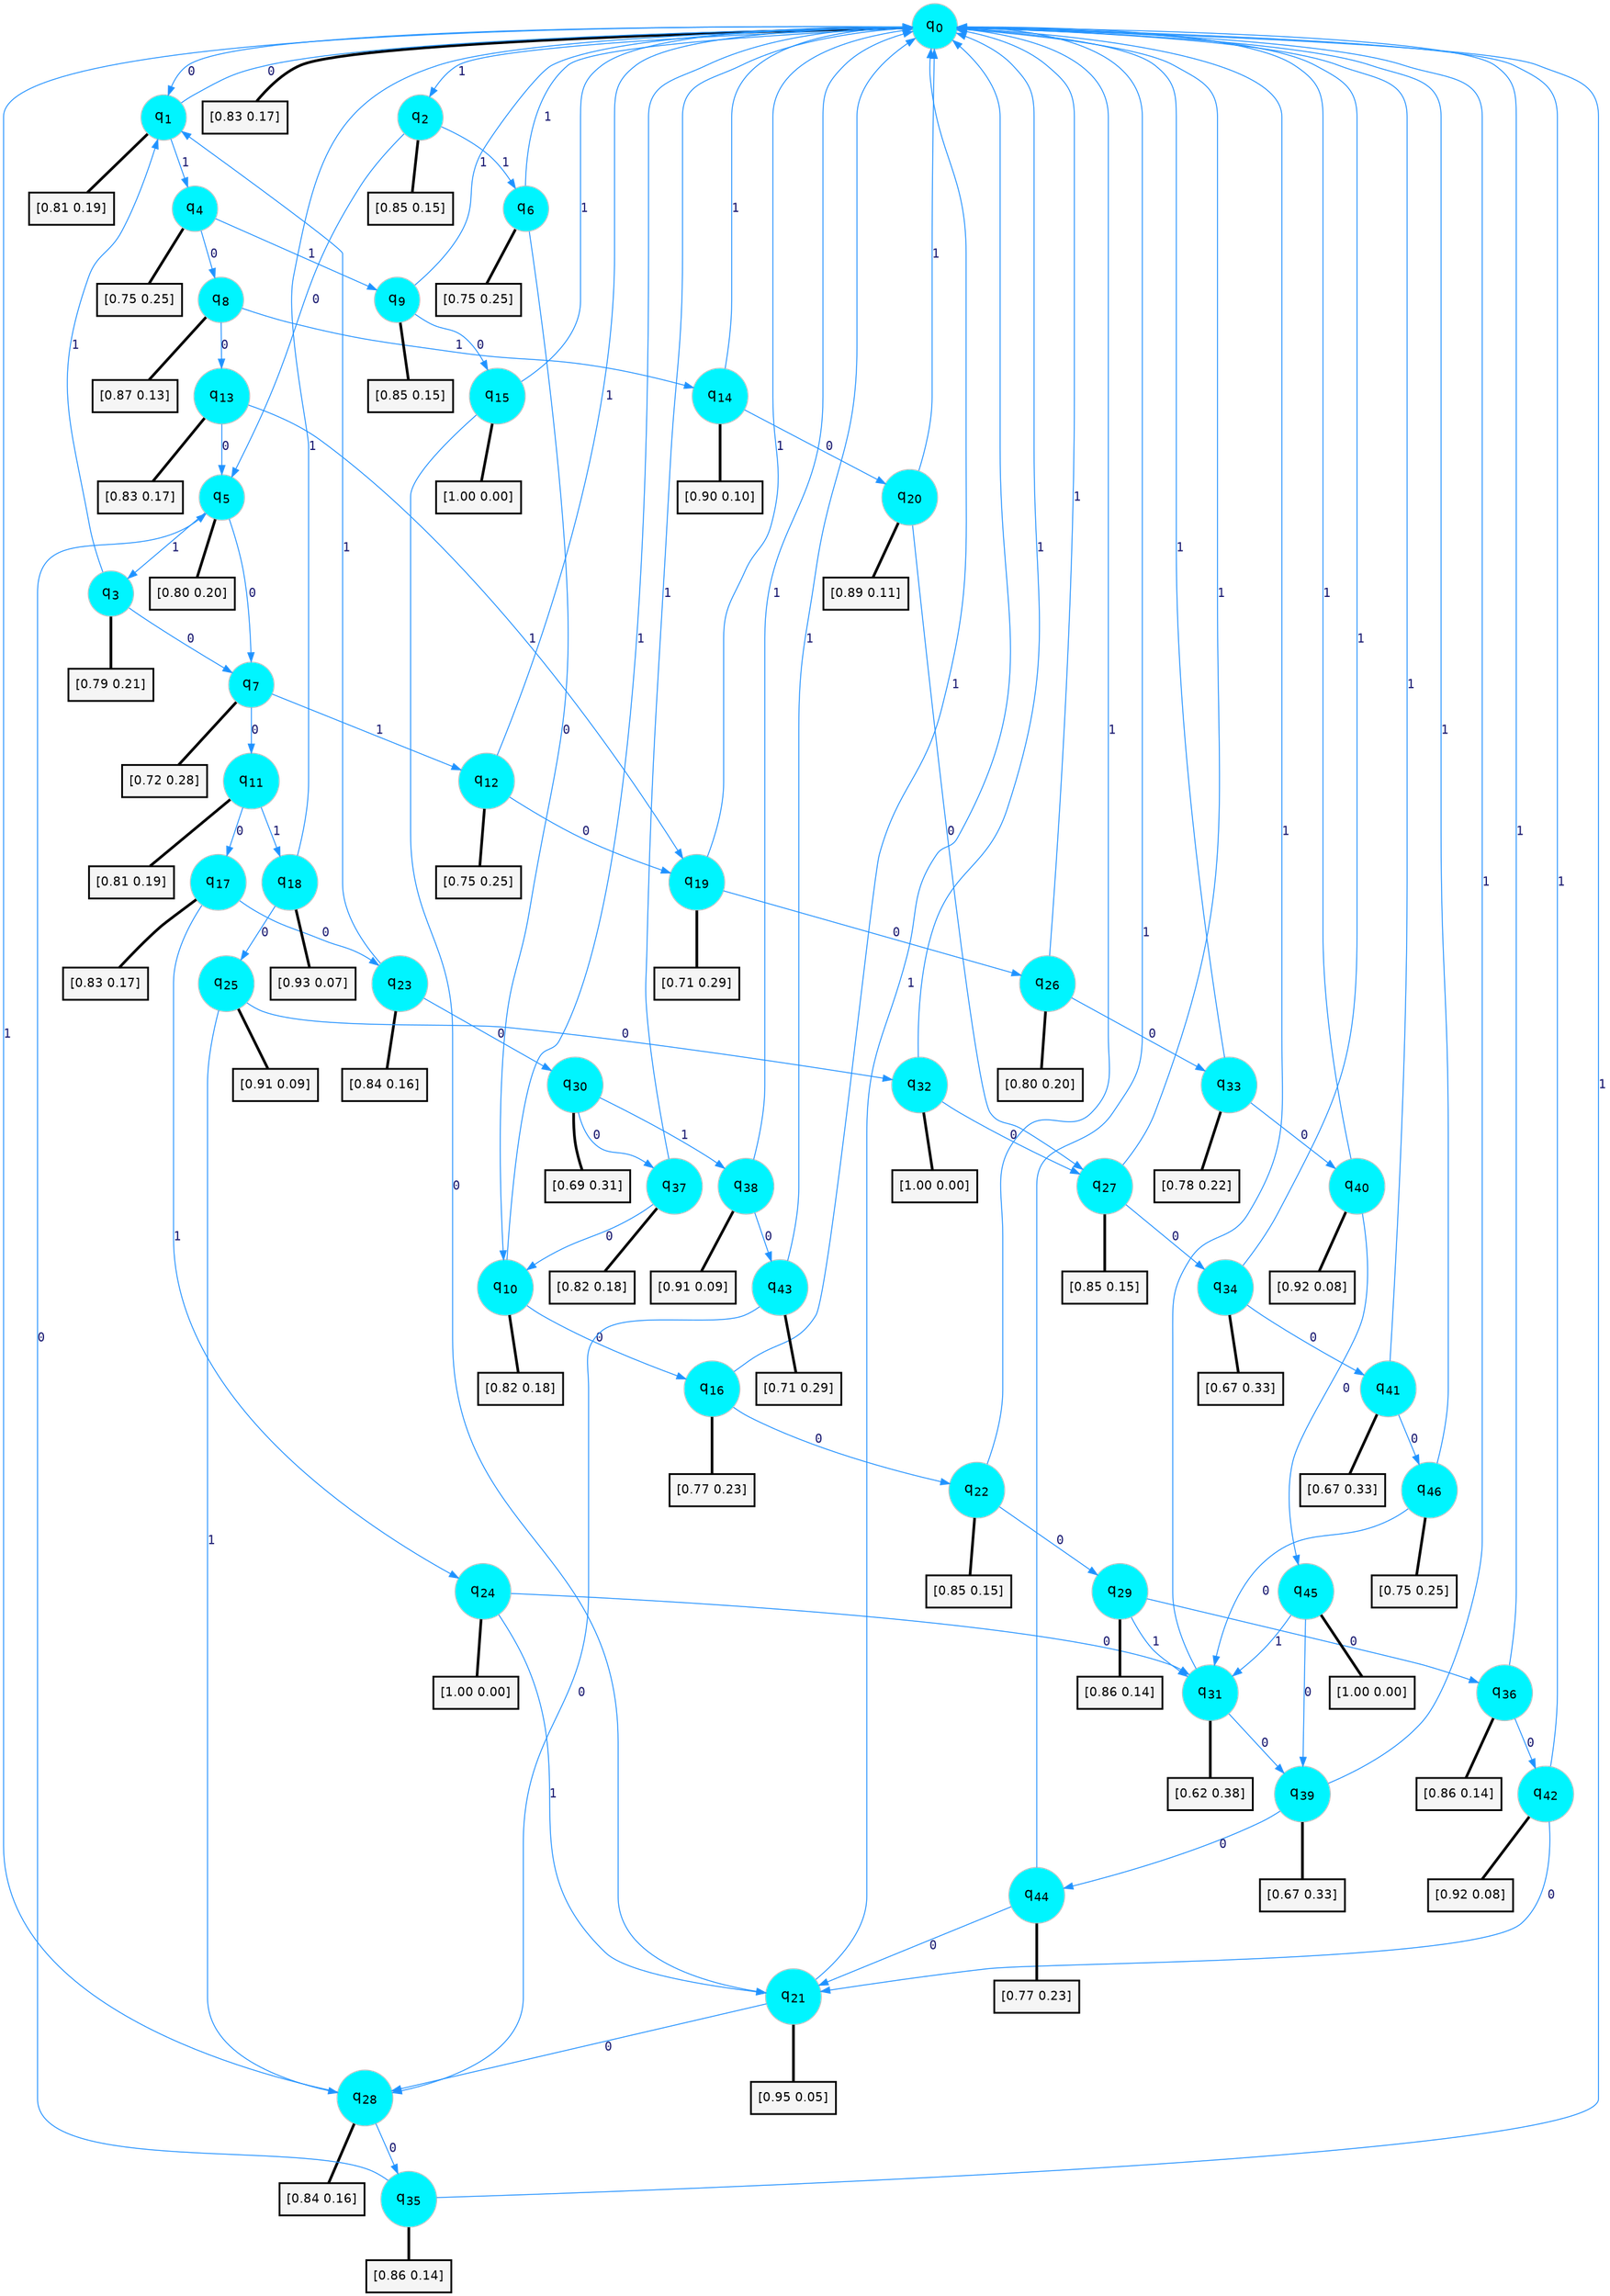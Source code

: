 digraph G {
graph [
bgcolor=transparent, dpi=300, rankdir=TD, size="40,25"];
node [
color=gray, fillcolor=turquoise1, fontcolor=black, fontname=Helvetica, fontsize=16, fontweight=bold, shape=circle, style=filled];
edge [
arrowsize=1, color=dodgerblue1, fontcolor=midnightblue, fontname=courier, fontweight=bold, penwidth=1, style=solid, weight=20];
0[label=<q<SUB>0</SUB>>];
1[label=<q<SUB>1</SUB>>];
2[label=<q<SUB>2</SUB>>];
3[label=<q<SUB>3</SUB>>];
4[label=<q<SUB>4</SUB>>];
5[label=<q<SUB>5</SUB>>];
6[label=<q<SUB>6</SUB>>];
7[label=<q<SUB>7</SUB>>];
8[label=<q<SUB>8</SUB>>];
9[label=<q<SUB>9</SUB>>];
10[label=<q<SUB>10</SUB>>];
11[label=<q<SUB>11</SUB>>];
12[label=<q<SUB>12</SUB>>];
13[label=<q<SUB>13</SUB>>];
14[label=<q<SUB>14</SUB>>];
15[label=<q<SUB>15</SUB>>];
16[label=<q<SUB>16</SUB>>];
17[label=<q<SUB>17</SUB>>];
18[label=<q<SUB>18</SUB>>];
19[label=<q<SUB>19</SUB>>];
20[label=<q<SUB>20</SUB>>];
21[label=<q<SUB>21</SUB>>];
22[label=<q<SUB>22</SUB>>];
23[label=<q<SUB>23</SUB>>];
24[label=<q<SUB>24</SUB>>];
25[label=<q<SUB>25</SUB>>];
26[label=<q<SUB>26</SUB>>];
27[label=<q<SUB>27</SUB>>];
28[label=<q<SUB>28</SUB>>];
29[label=<q<SUB>29</SUB>>];
30[label=<q<SUB>30</SUB>>];
31[label=<q<SUB>31</SUB>>];
32[label=<q<SUB>32</SUB>>];
33[label=<q<SUB>33</SUB>>];
34[label=<q<SUB>34</SUB>>];
35[label=<q<SUB>35</SUB>>];
36[label=<q<SUB>36</SUB>>];
37[label=<q<SUB>37</SUB>>];
38[label=<q<SUB>38</SUB>>];
39[label=<q<SUB>39</SUB>>];
40[label=<q<SUB>40</SUB>>];
41[label=<q<SUB>41</SUB>>];
42[label=<q<SUB>42</SUB>>];
43[label=<q<SUB>43</SUB>>];
44[label=<q<SUB>44</SUB>>];
45[label=<q<SUB>45</SUB>>];
46[label=<q<SUB>46</SUB>>];
47[label="[0.83 0.17]", shape=box,fontcolor=black, fontname=Helvetica, fontsize=14, penwidth=2, fillcolor=whitesmoke,color=black];
48[label="[0.81 0.19]", shape=box,fontcolor=black, fontname=Helvetica, fontsize=14, penwidth=2, fillcolor=whitesmoke,color=black];
49[label="[0.85 0.15]", shape=box,fontcolor=black, fontname=Helvetica, fontsize=14, penwidth=2, fillcolor=whitesmoke,color=black];
50[label="[0.79 0.21]", shape=box,fontcolor=black, fontname=Helvetica, fontsize=14, penwidth=2, fillcolor=whitesmoke,color=black];
51[label="[0.75 0.25]", shape=box,fontcolor=black, fontname=Helvetica, fontsize=14, penwidth=2, fillcolor=whitesmoke,color=black];
52[label="[0.80 0.20]", shape=box,fontcolor=black, fontname=Helvetica, fontsize=14, penwidth=2, fillcolor=whitesmoke,color=black];
53[label="[0.75 0.25]", shape=box,fontcolor=black, fontname=Helvetica, fontsize=14, penwidth=2, fillcolor=whitesmoke,color=black];
54[label="[0.72 0.28]", shape=box,fontcolor=black, fontname=Helvetica, fontsize=14, penwidth=2, fillcolor=whitesmoke,color=black];
55[label="[0.87 0.13]", shape=box,fontcolor=black, fontname=Helvetica, fontsize=14, penwidth=2, fillcolor=whitesmoke,color=black];
56[label="[0.85 0.15]", shape=box,fontcolor=black, fontname=Helvetica, fontsize=14, penwidth=2, fillcolor=whitesmoke,color=black];
57[label="[0.82 0.18]", shape=box,fontcolor=black, fontname=Helvetica, fontsize=14, penwidth=2, fillcolor=whitesmoke,color=black];
58[label="[0.81 0.19]", shape=box,fontcolor=black, fontname=Helvetica, fontsize=14, penwidth=2, fillcolor=whitesmoke,color=black];
59[label="[0.75 0.25]", shape=box,fontcolor=black, fontname=Helvetica, fontsize=14, penwidth=2, fillcolor=whitesmoke,color=black];
60[label="[0.83 0.17]", shape=box,fontcolor=black, fontname=Helvetica, fontsize=14, penwidth=2, fillcolor=whitesmoke,color=black];
61[label="[0.90 0.10]", shape=box,fontcolor=black, fontname=Helvetica, fontsize=14, penwidth=2, fillcolor=whitesmoke,color=black];
62[label="[1.00 0.00]", shape=box,fontcolor=black, fontname=Helvetica, fontsize=14, penwidth=2, fillcolor=whitesmoke,color=black];
63[label="[0.77 0.23]", shape=box,fontcolor=black, fontname=Helvetica, fontsize=14, penwidth=2, fillcolor=whitesmoke,color=black];
64[label="[0.83 0.17]", shape=box,fontcolor=black, fontname=Helvetica, fontsize=14, penwidth=2, fillcolor=whitesmoke,color=black];
65[label="[0.93 0.07]", shape=box,fontcolor=black, fontname=Helvetica, fontsize=14, penwidth=2, fillcolor=whitesmoke,color=black];
66[label="[0.71 0.29]", shape=box,fontcolor=black, fontname=Helvetica, fontsize=14, penwidth=2, fillcolor=whitesmoke,color=black];
67[label="[0.89 0.11]", shape=box,fontcolor=black, fontname=Helvetica, fontsize=14, penwidth=2, fillcolor=whitesmoke,color=black];
68[label="[0.95 0.05]", shape=box,fontcolor=black, fontname=Helvetica, fontsize=14, penwidth=2, fillcolor=whitesmoke,color=black];
69[label="[0.85 0.15]", shape=box,fontcolor=black, fontname=Helvetica, fontsize=14, penwidth=2, fillcolor=whitesmoke,color=black];
70[label="[0.84 0.16]", shape=box,fontcolor=black, fontname=Helvetica, fontsize=14, penwidth=2, fillcolor=whitesmoke,color=black];
71[label="[1.00 0.00]", shape=box,fontcolor=black, fontname=Helvetica, fontsize=14, penwidth=2, fillcolor=whitesmoke,color=black];
72[label="[0.91 0.09]", shape=box,fontcolor=black, fontname=Helvetica, fontsize=14, penwidth=2, fillcolor=whitesmoke,color=black];
73[label="[0.80 0.20]", shape=box,fontcolor=black, fontname=Helvetica, fontsize=14, penwidth=2, fillcolor=whitesmoke,color=black];
74[label="[0.85 0.15]", shape=box,fontcolor=black, fontname=Helvetica, fontsize=14, penwidth=2, fillcolor=whitesmoke,color=black];
75[label="[0.84 0.16]", shape=box,fontcolor=black, fontname=Helvetica, fontsize=14, penwidth=2, fillcolor=whitesmoke,color=black];
76[label="[0.86 0.14]", shape=box,fontcolor=black, fontname=Helvetica, fontsize=14, penwidth=2, fillcolor=whitesmoke,color=black];
77[label="[0.69 0.31]", shape=box,fontcolor=black, fontname=Helvetica, fontsize=14, penwidth=2, fillcolor=whitesmoke,color=black];
78[label="[0.62 0.38]", shape=box,fontcolor=black, fontname=Helvetica, fontsize=14, penwidth=2, fillcolor=whitesmoke,color=black];
79[label="[1.00 0.00]", shape=box,fontcolor=black, fontname=Helvetica, fontsize=14, penwidth=2, fillcolor=whitesmoke,color=black];
80[label="[0.78 0.22]", shape=box,fontcolor=black, fontname=Helvetica, fontsize=14, penwidth=2, fillcolor=whitesmoke,color=black];
81[label="[0.67 0.33]", shape=box,fontcolor=black, fontname=Helvetica, fontsize=14, penwidth=2, fillcolor=whitesmoke,color=black];
82[label="[0.86 0.14]", shape=box,fontcolor=black, fontname=Helvetica, fontsize=14, penwidth=2, fillcolor=whitesmoke,color=black];
83[label="[0.86 0.14]", shape=box,fontcolor=black, fontname=Helvetica, fontsize=14, penwidth=2, fillcolor=whitesmoke,color=black];
84[label="[0.82 0.18]", shape=box,fontcolor=black, fontname=Helvetica, fontsize=14, penwidth=2, fillcolor=whitesmoke,color=black];
85[label="[0.91 0.09]", shape=box,fontcolor=black, fontname=Helvetica, fontsize=14, penwidth=2, fillcolor=whitesmoke,color=black];
86[label="[0.67 0.33]", shape=box,fontcolor=black, fontname=Helvetica, fontsize=14, penwidth=2, fillcolor=whitesmoke,color=black];
87[label="[0.92 0.08]", shape=box,fontcolor=black, fontname=Helvetica, fontsize=14, penwidth=2, fillcolor=whitesmoke,color=black];
88[label="[0.67 0.33]", shape=box,fontcolor=black, fontname=Helvetica, fontsize=14, penwidth=2, fillcolor=whitesmoke,color=black];
89[label="[0.92 0.08]", shape=box,fontcolor=black, fontname=Helvetica, fontsize=14, penwidth=2, fillcolor=whitesmoke,color=black];
90[label="[0.71 0.29]", shape=box,fontcolor=black, fontname=Helvetica, fontsize=14, penwidth=2, fillcolor=whitesmoke,color=black];
91[label="[0.77 0.23]", shape=box,fontcolor=black, fontname=Helvetica, fontsize=14, penwidth=2, fillcolor=whitesmoke,color=black];
92[label="[1.00 0.00]", shape=box,fontcolor=black, fontname=Helvetica, fontsize=14, penwidth=2, fillcolor=whitesmoke,color=black];
93[label="[0.75 0.25]", shape=box,fontcolor=black, fontname=Helvetica, fontsize=14, penwidth=2, fillcolor=whitesmoke,color=black];
0->1 [label=0];
0->2 [label=1];
0->47 [arrowhead=none, penwidth=3,color=black];
1->0 [label=0];
1->4 [label=1];
1->48 [arrowhead=none, penwidth=3,color=black];
2->5 [label=0];
2->6 [label=1];
2->49 [arrowhead=none, penwidth=3,color=black];
3->7 [label=0];
3->1 [label=1];
3->50 [arrowhead=none, penwidth=3,color=black];
4->8 [label=0];
4->9 [label=1];
4->51 [arrowhead=none, penwidth=3,color=black];
5->7 [label=0];
5->3 [label=1];
5->52 [arrowhead=none, penwidth=3,color=black];
6->10 [label=0];
6->0 [label=1];
6->53 [arrowhead=none, penwidth=3,color=black];
7->11 [label=0];
7->12 [label=1];
7->54 [arrowhead=none, penwidth=3,color=black];
8->13 [label=0];
8->14 [label=1];
8->55 [arrowhead=none, penwidth=3,color=black];
9->15 [label=0];
9->0 [label=1];
9->56 [arrowhead=none, penwidth=3,color=black];
10->16 [label=0];
10->0 [label=1];
10->57 [arrowhead=none, penwidth=3,color=black];
11->17 [label=0];
11->18 [label=1];
11->58 [arrowhead=none, penwidth=3,color=black];
12->19 [label=0];
12->0 [label=1];
12->59 [arrowhead=none, penwidth=3,color=black];
13->5 [label=0];
13->19 [label=1];
13->60 [arrowhead=none, penwidth=3,color=black];
14->20 [label=0];
14->0 [label=1];
14->61 [arrowhead=none, penwidth=3,color=black];
15->21 [label=0];
15->0 [label=1];
15->62 [arrowhead=none, penwidth=3,color=black];
16->22 [label=0];
16->0 [label=1];
16->63 [arrowhead=none, penwidth=3,color=black];
17->23 [label=0];
17->24 [label=1];
17->64 [arrowhead=none, penwidth=3,color=black];
18->25 [label=0];
18->0 [label=1];
18->65 [arrowhead=none, penwidth=3,color=black];
19->26 [label=0];
19->0 [label=1];
19->66 [arrowhead=none, penwidth=3,color=black];
20->27 [label=0];
20->0 [label=1];
20->67 [arrowhead=none, penwidth=3,color=black];
21->28 [label=0];
21->0 [label=1];
21->68 [arrowhead=none, penwidth=3,color=black];
22->29 [label=0];
22->0 [label=1];
22->69 [arrowhead=none, penwidth=3,color=black];
23->30 [label=0];
23->1 [label=1];
23->70 [arrowhead=none, penwidth=3,color=black];
24->31 [label=0];
24->21 [label=1];
24->71 [arrowhead=none, penwidth=3,color=black];
25->32 [label=0];
25->28 [label=1];
25->72 [arrowhead=none, penwidth=3,color=black];
26->33 [label=0];
26->0 [label=1];
26->73 [arrowhead=none, penwidth=3,color=black];
27->34 [label=0];
27->0 [label=1];
27->74 [arrowhead=none, penwidth=3,color=black];
28->35 [label=0];
28->0 [label=1];
28->75 [arrowhead=none, penwidth=3,color=black];
29->36 [label=0];
29->31 [label=1];
29->76 [arrowhead=none, penwidth=3,color=black];
30->37 [label=0];
30->38 [label=1];
30->77 [arrowhead=none, penwidth=3,color=black];
31->39 [label=0];
31->0 [label=1];
31->78 [arrowhead=none, penwidth=3,color=black];
32->27 [label=0];
32->0 [label=1];
32->79 [arrowhead=none, penwidth=3,color=black];
33->40 [label=0];
33->0 [label=1];
33->80 [arrowhead=none, penwidth=3,color=black];
34->41 [label=0];
34->0 [label=1];
34->81 [arrowhead=none, penwidth=3,color=black];
35->5 [label=0];
35->0 [label=1];
35->82 [arrowhead=none, penwidth=3,color=black];
36->42 [label=0];
36->0 [label=1];
36->83 [arrowhead=none, penwidth=3,color=black];
37->10 [label=0];
37->0 [label=1];
37->84 [arrowhead=none, penwidth=3,color=black];
38->43 [label=0];
38->0 [label=1];
38->85 [arrowhead=none, penwidth=3,color=black];
39->44 [label=0];
39->0 [label=1];
39->86 [arrowhead=none, penwidth=3,color=black];
40->45 [label=0];
40->0 [label=1];
40->87 [arrowhead=none, penwidth=3,color=black];
41->46 [label=0];
41->0 [label=1];
41->88 [arrowhead=none, penwidth=3,color=black];
42->21 [label=0];
42->0 [label=1];
42->89 [arrowhead=none, penwidth=3,color=black];
43->28 [label=0];
43->0 [label=1];
43->90 [arrowhead=none, penwidth=3,color=black];
44->21 [label=0];
44->0 [label=1];
44->91 [arrowhead=none, penwidth=3,color=black];
45->39 [label=0];
45->31 [label=1];
45->92 [arrowhead=none, penwidth=3,color=black];
46->31 [label=0];
46->0 [label=1];
46->93 [arrowhead=none, penwidth=3,color=black];
}
